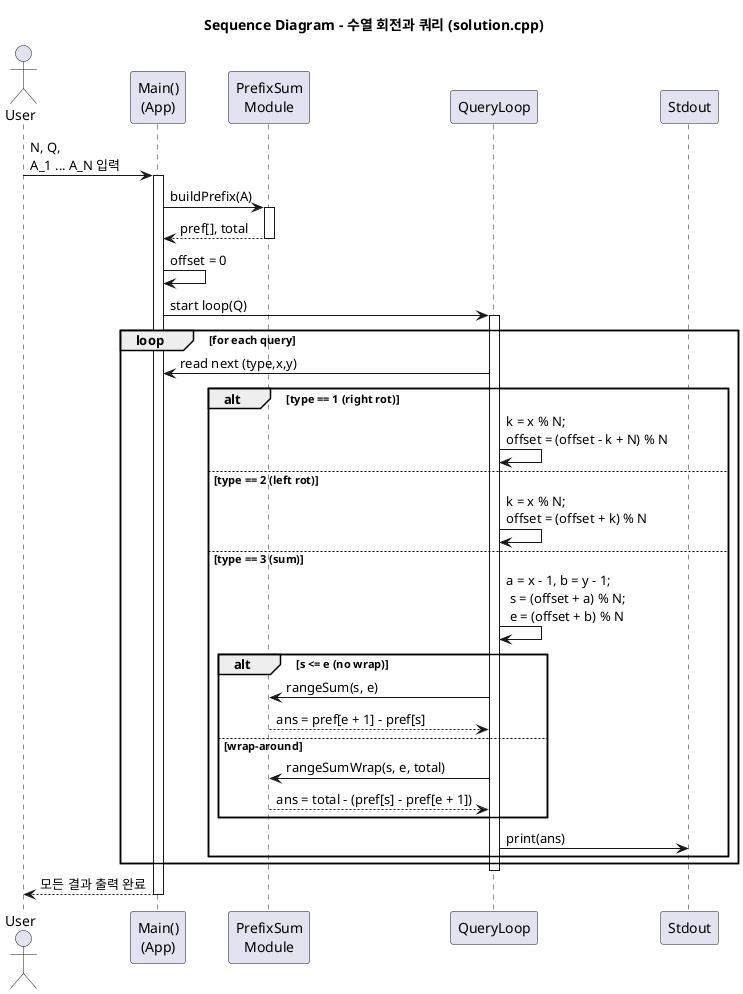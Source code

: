 @startuml TD
skinparam DefaultFontName "Apple SD Gothic Neo"
title Sequence Diagram - 수열 회전과 쿼리 (solution.cpp)

actor User
participant "Main()\n(App)" as Main
participant "PrefixSum\nModule" as Pref
participant "QueryLoop" as Loop
participant Stdout

User -> Main : N, Q, \nA_1 ... A_N 입력
activate Main

Main -> Pref : buildPrefix(A)
activate Pref
Pref --> Main : pref[], total
deactivate Pref

Main -> Main : offset = 0
Main -> Loop : start loop(Q)
activate Loop

loop for each query
    Loop -> Main : read next (type,x,y)
    alt type == 1 (right rot)
        Loop -> Loop : k = x % N;\noffset = (offset - k + N) % N
    else type == 2 (left rot)
        Loop -> Loop : k = x % N;\noffset = (offset + k) % N
    else type == 3 (sum)
        Loop -> Loop : a = x - 1, b = y - 1;\n s = (offset + a) % N;\n e = (offset + b) % N
        alt s <= e (no wrap)
            Loop -> Pref : rangeSum(s, e)
            Pref --> Loop : ans = pref[e + 1] - pref[s]
        else wrap-around
            Loop -> Pref : rangeSumWrap(s, e, total)
            Pref --> Loop : ans = total - (pref[s] - pref[e + 1])
        end
        Loop -> Stdout : print(ans)
    end
end

deactivate Loop
Main --> User : 모든 결과 출력 완료

deactivate Main
@enduml